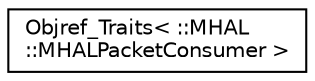 digraph "Graphical Class Hierarchy"
{
 // INTERACTIVE_SVG=YES
  edge [fontname="Helvetica",fontsize="10",labelfontname="Helvetica",labelfontsize="10"];
  node [fontname="Helvetica",fontsize="10",shape=record];
  rankdir="LR";
  Node1 [label="Objref_Traits\< ::MHAL\l::MHALPacketConsumer \>",height=0.2,width=0.4,color="black", fillcolor="white", style="filled",URL="$struct_t_a_o_1_1_objref___traits_3_01_1_1_m_h_a_l_1_1_m_h_a_l_packet_consumer_01_4.html"];
}
